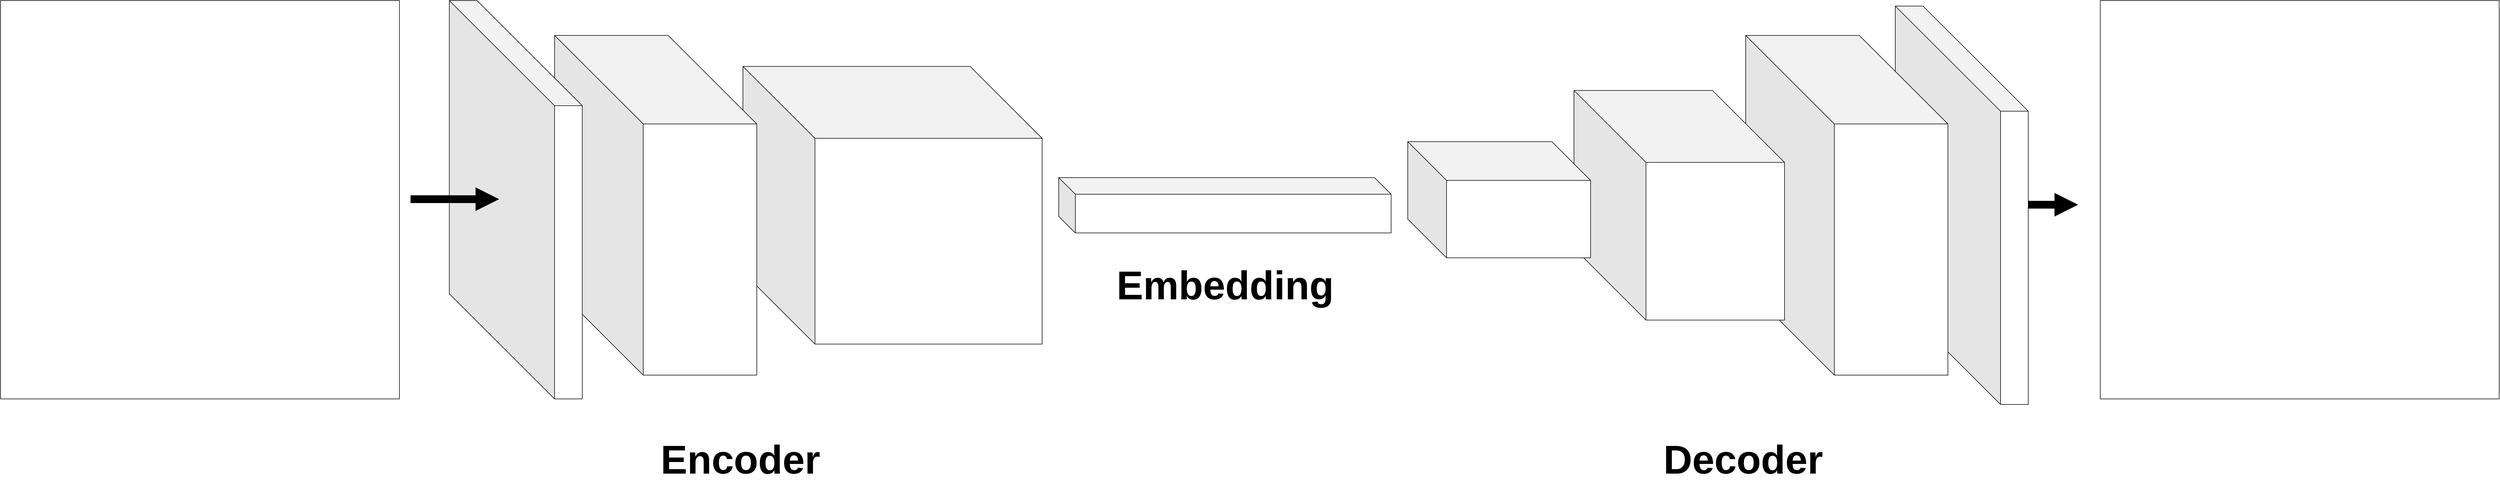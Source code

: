 <mxfile version="20.3.0" type="github">
  <diagram id="VPNnEiU2hxA0ASORsE2H" name="第 1 页">
    <mxGraphModel dx="7770" dy="3600" grid="1" gridSize="10" guides="1" tooltips="1" connect="1" arrows="1" fold="1" page="1" pageScale="1" pageWidth="1600" pageHeight="900" math="0" shadow="0">
      <root>
        <mxCell id="0" />
        <mxCell id="1" parent="0" />
        <mxCell id="zS9x1l_s2QxTBegf1Snv-36" value="" style="endArrow=block;html=1;rounded=0;fontSize=72;strokeWidth=14;endFill=1;" edge="1" parent="1">
          <mxGeometry width="50" height="50" relative="1" as="geometry">
            <mxPoint x="3190" y="449" as="sourcePoint" />
            <mxPoint x="3350" y="449" as="targetPoint" />
          </mxGeometry>
        </mxCell>
        <mxCell id="zS9x1l_s2QxTBegf1Snv-31" value="" style="shape=cube;whiteSpace=wrap;html=1;boundedLbl=1;backgroundOutline=1;darkOpacity=0.05;darkOpacity2=0.1;fontSize=24;size=190;" vertex="1" parent="1">
          <mxGeometry x="3020" y="89.94" width="240" height="720" as="geometry" />
        </mxCell>
        <mxCell id="zS9x1l_s2QxTBegf1Snv-30" value="" style="shape=cube;whiteSpace=wrap;html=1;boundedLbl=1;backgroundOutline=1;darkOpacity=0.05;darkOpacity2=0.1;fontSize=24;size=160;" vertex="1" parent="1">
          <mxGeometry x="2750" y="143" width="365" height="614" as="geometry" />
        </mxCell>
        <mxCell id="zS9x1l_s2QxTBegf1Snv-29" value="" style="shape=cube;whiteSpace=wrap;html=1;boundedLbl=1;backgroundOutline=1;darkOpacity=0.05;darkOpacity2=0.1;fontSize=24;size=130;" vertex="1" parent="1">
          <mxGeometry x="2440" y="242.44" width="380" height="415" as="geometry" />
        </mxCell>
        <mxCell id="zS9x1l_s2QxTBegf1Snv-28" value="" style="shape=cube;whiteSpace=wrap;html=1;boundedLbl=1;backgroundOutline=1;darkOpacity=0.05;darkOpacity2=0.1;fontSize=24;size=70;" vertex="1" parent="1">
          <mxGeometry x="2140" y="335" width="330" height="210" as="geometry" />
        </mxCell>
        <mxCell id="zS9x1l_s2QxTBegf1Snv-25" value="" style="shape=cube;whiteSpace=wrap;html=1;boundedLbl=1;backgroundOutline=1;darkOpacity=0.05;darkOpacity2=0.1;fontSize=24;size=30;" vertex="1" parent="1">
          <mxGeometry x="1510" y="400" width="600" height="100" as="geometry" />
        </mxCell>
        <mxCell id="zS9x1l_s2QxTBegf1Snv-24" value="" style="shape=cube;whiteSpace=wrap;html=1;boundedLbl=1;backgroundOutline=1;darkOpacity=0.05;darkOpacity2=0.1;fontSize=24;size=130;" vertex="1" parent="1">
          <mxGeometry x="940" y="199" width="540" height="501.89" as="geometry" />
        </mxCell>
        <mxCell id="zS9x1l_s2QxTBegf1Snv-2" value="" style="whiteSpace=wrap;html=1;aspect=fixed;" vertex="1" parent="1">
          <mxGeometry x="-400" y="80" width="720" height="720" as="geometry" />
        </mxCell>
        <mxCell id="zS9x1l_s2QxTBegf1Snv-13" value="&lt;font style=&quot;font-size: 72px;&quot;&gt;&lt;b style=&quot;font-size: 72px;&quot;&gt;Encoder&lt;/b&gt;&lt;/font&gt;" style="text;html=1;align=center;verticalAlign=middle;resizable=0;points=[];autosize=1;strokeColor=none;fillColor=none;fontSize=72;" vertex="1" parent="1">
          <mxGeometry x="780" y="860" width="310" height="100" as="geometry" />
        </mxCell>
        <mxCell id="zS9x1l_s2QxTBegf1Snv-22" value="" style="shape=cube;whiteSpace=wrap;html=1;boundedLbl=1;backgroundOutline=1;darkOpacity=0.05;darkOpacity2=0.1;fontSize=24;size=160;" vertex="1" parent="1">
          <mxGeometry x="600" y="143" width="365" height="614" as="geometry" />
        </mxCell>
        <mxCell id="zS9x1l_s2QxTBegf1Snv-11" value="" style="shape=cube;whiteSpace=wrap;html=1;boundedLbl=1;backgroundOutline=1;darkOpacity=0.05;darkOpacity2=0.1;fontSize=24;size=190;" vertex="1" parent="1">
          <mxGeometry x="410" y="80" width="240" height="720" as="geometry" />
        </mxCell>
        <mxCell id="zS9x1l_s2QxTBegf1Snv-32" value="&lt;font style=&quot;font-size: 72px;&quot;&gt;&lt;b style=&quot;font-size: 72px;&quot;&gt;Decoder&lt;/b&gt;&lt;/font&gt;" style="text;html=1;align=center;verticalAlign=middle;resizable=0;points=[];autosize=1;strokeColor=none;fillColor=none;fontSize=72;" vertex="1" parent="1">
          <mxGeometry x="2590" y="860" width="310" height="100" as="geometry" />
        </mxCell>
        <mxCell id="zS9x1l_s2QxTBegf1Snv-35" value="" style="endArrow=block;html=1;rounded=0;fontSize=72;strokeWidth=14;endFill=1;" edge="1" parent="1">
          <mxGeometry width="50" height="50" relative="1" as="geometry">
            <mxPoint x="340" y="439" as="sourcePoint" />
            <mxPoint x="500" y="439" as="targetPoint" />
          </mxGeometry>
        </mxCell>
        <mxCell id="zS9x1l_s2QxTBegf1Snv-37" value="&lt;font style=&quot;font-size: 72px;&quot;&gt;&lt;b style=&quot;font-size: 72px;&quot;&gt;Embedding&lt;/b&gt;&lt;/font&gt;" style="text;html=1;align=center;verticalAlign=middle;resizable=0;points=[];autosize=1;strokeColor=none;fillColor=none;fontSize=72;" vertex="1" parent="1">
          <mxGeometry x="1600" y="545" width="420" height="100" as="geometry" />
        </mxCell>
        <mxCell id="zS9x1l_s2QxTBegf1Snv-38" value="" style="whiteSpace=wrap;html=1;aspect=fixed;" vertex="1" parent="1">
          <mxGeometry x="3390" y="80" width="720" height="720" as="geometry" />
        </mxCell>
      </root>
    </mxGraphModel>
  </diagram>
</mxfile>
